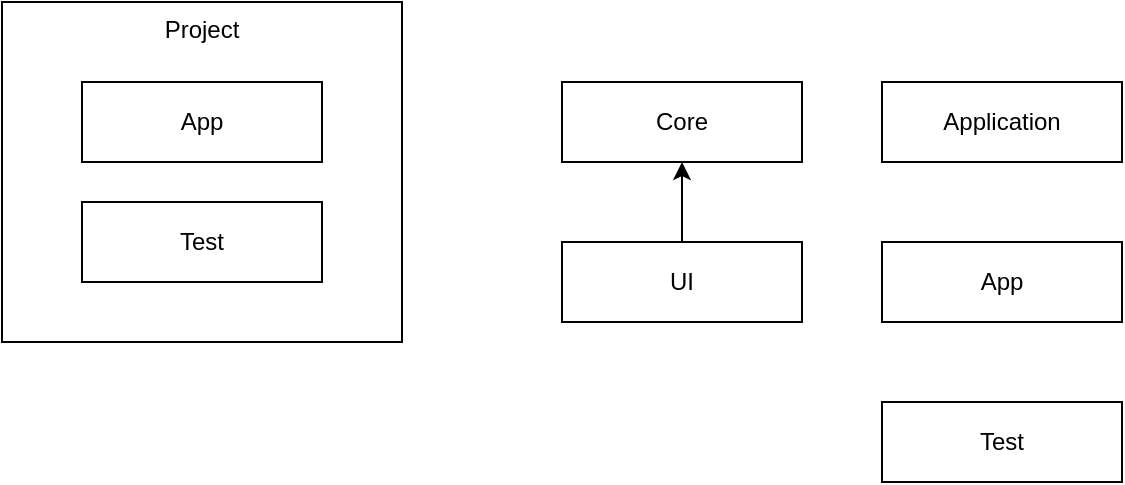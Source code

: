 <mxfile version="23.0.2" type="device" pages="3">
  <diagram name="ProjectArchitecture" id="sH5y8UuV2jy7LzNlFJff">
    <mxGraphModel dx="454" dy="297" grid="1" gridSize="10" guides="1" tooltips="1" connect="1" arrows="1" fold="1" page="1" pageScale="1" pageWidth="827" pageHeight="1169" math="0" shadow="0">
      <root>
        <mxCell id="0" />
        <mxCell id="1" parent="0" />
        <mxCell id="74vufDRYnCeWjaUShEgr-8" value="Project" style="rounded=0;whiteSpace=wrap;html=1;verticalAlign=top;" parent="1" vertex="1">
          <mxGeometry x="40" y="40" width="200" height="170" as="geometry" />
        </mxCell>
        <mxCell id="euyND1SK_juV61Kcde0z-3" value="" style="edgeStyle=orthogonalEdgeStyle;rounded=0;orthogonalLoop=1;jettySize=auto;html=1;" parent="1" source="euyND1SK_juV61Kcde0z-1" target="euyND1SK_juV61Kcde0z-2" edge="1">
          <mxGeometry relative="1" as="geometry" />
        </mxCell>
        <mxCell id="euyND1SK_juV61Kcde0z-1" value="UI" style="rounded=0;whiteSpace=wrap;html=1;" parent="1" vertex="1">
          <mxGeometry x="320" y="160" width="120" height="40" as="geometry" />
        </mxCell>
        <mxCell id="euyND1SK_juV61Kcde0z-2" value="Core" style="rounded=0;whiteSpace=wrap;html=1;" parent="1" vertex="1">
          <mxGeometry x="320" y="80" width="120" height="40" as="geometry" />
        </mxCell>
        <mxCell id="74vufDRYnCeWjaUShEgr-1" value="Application" style="rounded=0;whiteSpace=wrap;html=1;" parent="1" vertex="1">
          <mxGeometry x="480" y="80" width="120" height="40" as="geometry" />
        </mxCell>
        <mxCell id="74vufDRYnCeWjaUShEgr-4" value="Test" style="rounded=0;whiteSpace=wrap;html=1;" parent="1" vertex="1">
          <mxGeometry x="80" y="140" width="120" height="40" as="geometry" />
        </mxCell>
        <mxCell id="74vufDRYnCeWjaUShEgr-5" value="App" style="rounded=0;whiteSpace=wrap;html=1;" parent="1" vertex="1">
          <mxGeometry x="80" y="80" width="120" height="40" as="geometry" />
        </mxCell>
        <mxCell id="74vufDRYnCeWjaUShEgr-6" value="Test" style="rounded=0;whiteSpace=wrap;html=1;" parent="1" vertex="1">
          <mxGeometry x="480" y="240" width="120" height="40" as="geometry" />
        </mxCell>
        <mxCell id="74vufDRYnCeWjaUShEgr-7" value="App" style="rounded=0;whiteSpace=wrap;html=1;" parent="1" vertex="1">
          <mxGeometry x="480" y="160" width="120" height="40" as="geometry" />
        </mxCell>
      </root>
    </mxGraphModel>
  </diagram>
  <diagram id="Pd6KuUdqxhkdZXS_IZS1" name="UI">
    <mxGraphModel dx="794" dy="519" grid="1" gridSize="10" guides="1" tooltips="1" connect="1" arrows="1" fold="1" page="1" pageScale="1" pageWidth="827" pageHeight="1169" math="0" shadow="0">
      <root>
        <mxCell id="0" />
        <mxCell id="1" parent="0" />
        <mxCell id="fkMm3PpzQrmDI_ELSisv-2" value="" style="rounded=0;whiteSpace=wrap;html=1;" parent="1" vertex="1">
          <mxGeometry x="160" y="300" width="440" height="140" as="geometry" />
        </mxCell>
        <mxCell id="fkMm3PpzQrmDI_ELSisv-3" value="" style="rounded=0;whiteSpace=wrap;html=1;" parent="1" vertex="1">
          <mxGeometry x="160" y="280" width="440" height="20" as="geometry" />
        </mxCell>
        <mxCell id="fkMm3PpzQrmDI_ELSisv-4" value="" style="rounded=0;whiteSpace=wrap;html=1;fillColor=#a20025;fontColor=#ffffff;strokeColor=#6F0000;" parent="1" vertex="1">
          <mxGeometry x="580" y="280" width="20" height="20" as="geometry" />
        </mxCell>
        <mxCell id="fkMm3PpzQrmDI_ELSisv-5" value="" style="rounded=0;whiteSpace=wrap;html=1;" parent="1" vertex="1">
          <mxGeometry x="560" y="280" width="20" height="20" as="geometry" />
        </mxCell>
        <mxCell id="fkMm3PpzQrmDI_ELSisv-6" value="" style="rounded=0;whiteSpace=wrap;html=1;" parent="1" vertex="1">
          <mxGeometry x="540" y="280" width="20" height="20" as="geometry" />
        </mxCell>
        <mxCell id="fkMm3PpzQrmDI_ELSisv-7" value="Тип данных" style="rounded=0;whiteSpace=wrap;html=1;" parent="1" vertex="1">
          <mxGeometry x="160" y="300" width="90" height="20" as="geometry" />
        </mxCell>
        <mxCell id="fkMm3PpzQrmDI_ELSisv-8" value="Размер (байты)" style="rounded=0;whiteSpace=wrap;html=1;" parent="1" vertex="1">
          <mxGeometry x="250" y="300" width="110" height="20" as="geometry" />
        </mxCell>
        <mxCell id="fkMm3PpzQrmDI_ELSisv-9" value="Описание" style="rounded=0;whiteSpace=wrap;html=1;" parent="1" vertex="1">
          <mxGeometry x="460" y="300" width="140" height="20" as="geometry" />
        </mxCell>
        <mxCell id="fkMm3PpzQrmDI_ELSisv-10" value="Ограничения" style="rounded=0;whiteSpace=wrap;html=1;" parent="1" vertex="1">
          <mxGeometry x="360" y="300" width="100" height="20" as="geometry" />
        </mxCell>
        <mxCell id="fkMm3PpzQrmDI_ELSisv-17" value="Integer" style="rounded=0;whiteSpace=wrap;html=1;" parent="1" vertex="1">
          <mxGeometry x="160" y="320" width="90" height="20" as="geometry" />
        </mxCell>
        <mxCell id="fkMm3PpzQrmDI_ELSisv-18" value="4" style="rounded=0;whiteSpace=wrap;html=1;" parent="1" vertex="1">
          <mxGeometry x="250" y="320" width="110" height="20" as="geometry" />
        </mxCell>
        <mxCell id="fkMm3PpzQrmDI_ELSisv-19" value="Целочисленный тип" style="rounded=0;whiteSpace=wrap;html=1;" parent="1" vertex="1">
          <mxGeometry x="460" y="320" width="140" height="20" as="geometry" />
        </mxCell>
        <mxCell id="fkMm3PpzQrmDI_ELSisv-20" value="0..n" style="rounded=0;whiteSpace=wrap;html=1;" parent="1" vertex="1">
          <mxGeometry x="360" y="320" width="100" height="20" as="geometry" />
        </mxCell>
      </root>
    </mxGraphModel>
  </diagram>
  <diagram id="w0XepHPEnTR6FVfZAYRM" name="Страница — 3">
    <mxGraphModel dx="780" dy="505" grid="1" gridSize="10" guides="1" tooltips="1" connect="1" arrows="1" fold="1" page="1" pageScale="1" pageWidth="827" pageHeight="1169" math="0" shadow="0">
      <root>
        <mxCell id="0" />
        <mxCell id="1" parent="0" />
      </root>
    </mxGraphModel>
  </diagram>
</mxfile>
